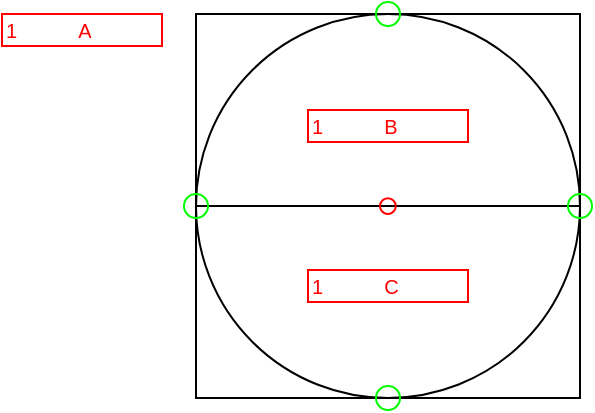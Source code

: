 <mxfile compressed="false" version="20.3.0" type="device">
  <diagram name="ND0006" id="ICMJIW00yQWnolhGwdHN">
    <mxGraphModel dx="1408" dy="963" grid="1" gridSize="2" guides="1" tooltips="1" connect="1" arrows="1" fold="1" page="1" pageScale="1" pageWidth="1169" pageHeight="827" math="0" shadow="0">
      <root>
        <mxCell id="oOu39tjR-YF0TBfccq2Z-0" />
        <object label="Symbol" Width="12" Height="12" UoM="mm" id="oOu39tjR-YF0TBfccq2Z-124">
          <mxCell style="locked=1;" parent="oOu39tjR-YF0TBfccq2Z-0" />
        </object>
        <mxCell id="oOu39tjR-YF0TBfccq2Z-125" value="Symbol" style="ellipse;whiteSpace=wrap;html=1;aspect=fixed;fillColor=none;noLabel=1;" parent="oOu39tjR-YF0TBfccq2Z-124" vertex="1">
          <mxGeometry x="240" y="144" width="192" height="192" as="geometry" />
        </mxCell>
        <mxCell id="mzvdPyqCJ3TTrmNESO2I-1" value="" style="whiteSpace=wrap;html=1;aspect=fixed;fillColor=none;portConstraintRotation=1;" parent="oOu39tjR-YF0TBfccq2Z-124" vertex="1">
          <mxGeometry x="240" y="144" width="192" height="192" as="geometry" />
        </mxCell>
        <mxCell id="KxhEPSacwSea6hoKKvoZ-0" value="" style="endArrow=none;html=1;rounded=0;fontFamily=Helvetica;fontSize=16;exitDx=0;exitDy=0;entryX=1;entryY=0.5;entryDx=0;entryDy=0;startArrow=none;" parent="oOu39tjR-YF0TBfccq2Z-124" source="-DYwszTSwNFMpsB35kvL-0" target="mzvdPyqCJ3TTrmNESO2I-1" edge="1">
          <mxGeometry width="50" height="50" relative="1" as="geometry">
            <mxPoint x="558" y="463" as="sourcePoint" />
            <mxPoint x="608" y="413" as="targetPoint" />
          </mxGeometry>
        </mxCell>
        <mxCell id="oOu39tjR-YF0TBfccq2Z-127" value="Connection" style="" parent="oOu39tjR-YF0TBfccq2Z-0" />
        <object label="Connection" PipingConnector="N" LabelConnector="N" SignalConnector="Y" Direction="270" AuxiliaryConnector="N" id="-DYwszTSwNFMpsB35kvL-2">
          <mxCell style="vsdxID=1407;fillColor=none;gradientColor=none;shape=stencil(rVFbDsIgEDwNnyQU4glqvcfGblsilmZBS28vZGMsxg9j/JvZmX1kR5g2TLCg0CpE8hdcbR8nYY5CaztPSDZmJEwnTDt4wpH8be6ZL1CcBV39vUxI3KdKh1YbswPTEzuBzlmiVGmKau9zUKM+jlJJQrJBko8QrZ+rrQ5oRJnXyMHBWElhRVx25ebnw/5zVvPFWRm83jxY5zilvf4eSy5xpKZ7AA==);strokeColor=#00FF00;strokeWidth=1;points=[[0.5,0.5,0,0,0]];labelBackgroundColor=none;rounded=0;html=1;whiteSpace=wrap;aspect=fixed;noLabel=1;snapToPoint=1;container=0;fontSize=16;" parent="oOu39tjR-YF0TBfccq2Z-127" vertex="1">
            <mxGeometry x="330" y="330" width="12" height="12" as="geometry" />
          </mxCell>
        </object>
        <object label="Connection" PipingConnector="N" LabelConnector="N" SignalConnector="Y" Direction="0" AuxiliaryConnector="N" id="-DYwszTSwNFMpsB35kvL-3">
          <mxCell style="vsdxID=1407;fillColor=none;gradientColor=none;shape=stencil(rVFbDsIgEDwNnyQU4glqvcfGblsilmZBS28vZGMsxg9j/JvZmX1kR5g2TLCg0CpE8hdcbR8nYY5CaztPSDZmJEwnTDt4wpH8be6ZL1CcBV39vUxI3KdKh1YbswPTEzuBzlmiVGmKau9zUKM+jlJJQrJBko8QrZ+rrQ5oRJnXyMHBWElhRVx25ebnw/5zVvPFWRm83jxY5zilvf4eSy5xpKZ7AA==);strokeColor=#00FF00;strokeWidth=1;points=[[0.5,0.5,0,0,0]];labelBackgroundColor=none;rounded=0;html=1;whiteSpace=wrap;aspect=fixed;noLabel=1;snapToPoint=1;container=0;fontSize=16;" parent="oOu39tjR-YF0TBfccq2Z-127" vertex="1">
            <mxGeometry x="426" y="234" width="12" height="12" as="geometry" />
          </mxCell>
        </object>
        <object label="Connection" PipingConnector="N" LabelConnector="N" SignalConnector="Y" Direction="90" AuxiliaryConnector="N" id="-DYwszTSwNFMpsB35kvL-4">
          <mxCell style="vsdxID=1407;fillColor=none;gradientColor=none;shape=stencil(rVFbDsIgEDwNnyQU4glqvcfGblsilmZBS28vZGMsxg9j/JvZmX1kR5g2TLCg0CpE8hdcbR8nYY5CaztPSDZmJEwnTDt4wpH8be6ZL1CcBV39vUxI3KdKh1YbswPTEzuBzlmiVGmKau9zUKM+jlJJQrJBko8QrZ+rrQ5oRJnXyMHBWElhRVx25ebnw/5zVvPFWRm83jxY5zilvf4eSy5xpKZ7AA==);strokeColor=#00FF00;strokeWidth=1;points=[[0.5,0.5,0,0,0]];labelBackgroundColor=none;rounded=0;html=1;whiteSpace=wrap;aspect=fixed;noLabel=1;snapToPoint=1;container=0;fontSize=16;" parent="oOu39tjR-YF0TBfccq2Z-127" vertex="1">
            <mxGeometry x="330" y="138" width="12" height="12" as="geometry" />
          </mxCell>
        </object>
        <object label="Connection" PipingConnector="N" LabelConnector="N" SignalConnector="Y" Direction="180" AuxiliaryConnector="N" id="-DYwszTSwNFMpsB35kvL-0">
          <mxCell style="vsdxID=1407;fillColor=none;gradientColor=none;shape=stencil(rVFbDsIgEDwNnyQU4glqvcfGblsilmZBS28vZGMsxg9j/JvZmX1kR5g2TLCg0CpE8hdcbR8nYY5CaztPSDZmJEwnTDt4wpH8be6ZL1CcBV39vUxI3KdKh1YbswPTEzuBzlmiVGmKau9zUKM+jlJJQrJBko8QrZ+rrQ5oRJnXyMHBWElhRVx25ebnw/5zVvPFWRm83jxY5zilvf4eSy5xpKZ7AA==);strokeColor=#00FF00;strokeWidth=1;points=[[0.5,0.5,0,0,0]];labelBackgroundColor=none;rounded=0;html=1;whiteSpace=wrap;aspect=fixed;noLabel=1;snapToPoint=1;container=0;fontSize=16;" parent="oOu39tjR-YF0TBfccq2Z-127" vertex="1">
            <mxGeometry x="234" y="234" width="12" height="12" as="geometry" />
          </mxCell>
        </object>
        <mxCell id="-DYwszTSwNFMpsB35kvL-1" value="" style="endArrow=none;html=1;rounded=0;fontFamily=Helvetica;fontSize=16;exitX=0;exitY=0.5;exitDx=0;exitDy=0;entryDx=0;entryDy=0;strokeColor=#00FF00;" parent="oOu39tjR-YF0TBfccq2Z-127" source="mzvdPyqCJ3TTrmNESO2I-1" target="-DYwszTSwNFMpsB35kvL-0" edge="1">
          <mxGeometry width="50" height="50" relative="1" as="geometry">
            <mxPoint x="240" y="240" as="sourcePoint" />
            <mxPoint x="432" y="240" as="targetPoint" />
          </mxGeometry>
        </mxCell>
        <mxCell id="oOu39tjR-YF0TBfccq2Z-133" value="Label" style="" parent="oOu39tjR-YF0TBfccq2Z-0" />
        <object label="%LabelLines%&amp;nbsp; &amp;nbsp; &amp;nbsp; &amp;nbsp; &amp;nbsp; &amp;nbsp;%LabelIndex%" placeholders="1" LabelLines="1" LabelIndex="A" id="oOu39tjR-YF0TBfccq2Z-134">
          <mxCell style="rounded=0;whiteSpace=wrap;html=1;fillColor=none;strokeColor=#FF0000;fontColor=#FF0000;fontSize=10;align=left;" parent="oOu39tjR-YF0TBfccq2Z-133" vertex="1">
            <mxGeometry x="143" y="144" width="80" height="16" as="geometry" />
          </mxCell>
        </object>
        <object label="%LabelLines%&amp;nbsp; &amp;nbsp; &amp;nbsp; &amp;nbsp; &amp;nbsp; &amp;nbsp;%LabelIndex%" placeholders="1" LabelLines="1" LabelIndex="B" id="oOu39tjR-YF0TBfccq2Z-135">
          <mxCell style="rounded=0;whiteSpace=wrap;html=1;fillColor=none;strokeColor=#FF0000;fontColor=#FF0000;fontSize=10;align=left;" parent="oOu39tjR-YF0TBfccq2Z-133" vertex="1">
            <mxGeometry x="296" y="192" width="80" height="16" as="geometry" />
          </mxCell>
        </object>
        <object label="%LabelLines%&amp;nbsp; &amp;nbsp; &amp;nbsp; &amp;nbsp; &amp;nbsp; &amp;nbsp;%LabelIndex%" placeholders="1" LabelLines="1" LabelIndex="C" id="oOu39tjR-YF0TBfccq2Z-136">
          <mxCell style="rounded=0;whiteSpace=wrap;html=1;fillColor=none;strokeColor=#FF0000;fontColor=#FF0000;fontSize=10;align=left;" parent="oOu39tjR-YF0TBfccq2Z-133" vertex="1">
            <mxGeometry x="296" y="272" width="80" height="16" as="geometry" />
          </mxCell>
        </object>
        <mxCell id="oOu39tjR-YF0TBfccq2Z-137" value="Origo" style="locked=1;" parent="oOu39tjR-YF0TBfccq2Z-0" />
        <object label="origo" Rotation="" ScaleX="" ScaleY="" id="oOu39tjR-YF0TBfccq2Z-138">
          <mxCell style="vsdxID=1407;fillColor=none;gradientColor=none;shape=stencil(rVFbDsIgEDwNnyQU4glqvcfGblsilmZBS28vZGMsxg9j/JvZmX1kR5g2TLCg0CpE8hdcbR8nYY5CaztPSDZmJEwnTDt4wpH8be6ZL1CcBV39vUxI3KdKh1YbswPTEzuBzlmiVGmKau9zUKM+jlJJQrJBko8QrZ+rrQ5oRJnXyMHBWElhRVx25ebnw/5zVvPFWRm83jxY5zilvf4eSy5xpKZ7AA==);strokeColor=#ff0000;strokeWidth=1;points=[[0.5,0.5,0,0,0]];labelBackgroundColor=none;rounded=0;html=1;whiteSpace=wrap;aspect=fixed;noLabel=1;snapToPoint=1;" parent="oOu39tjR-YF0TBfccq2Z-137" vertex="1">
            <mxGeometry x="332" y="236.07" width="7.874" height="7.87" as="geometry" />
          </mxCell>
        </object>
      </root>
    </mxGraphModel>
  </diagram>
</mxfile>
